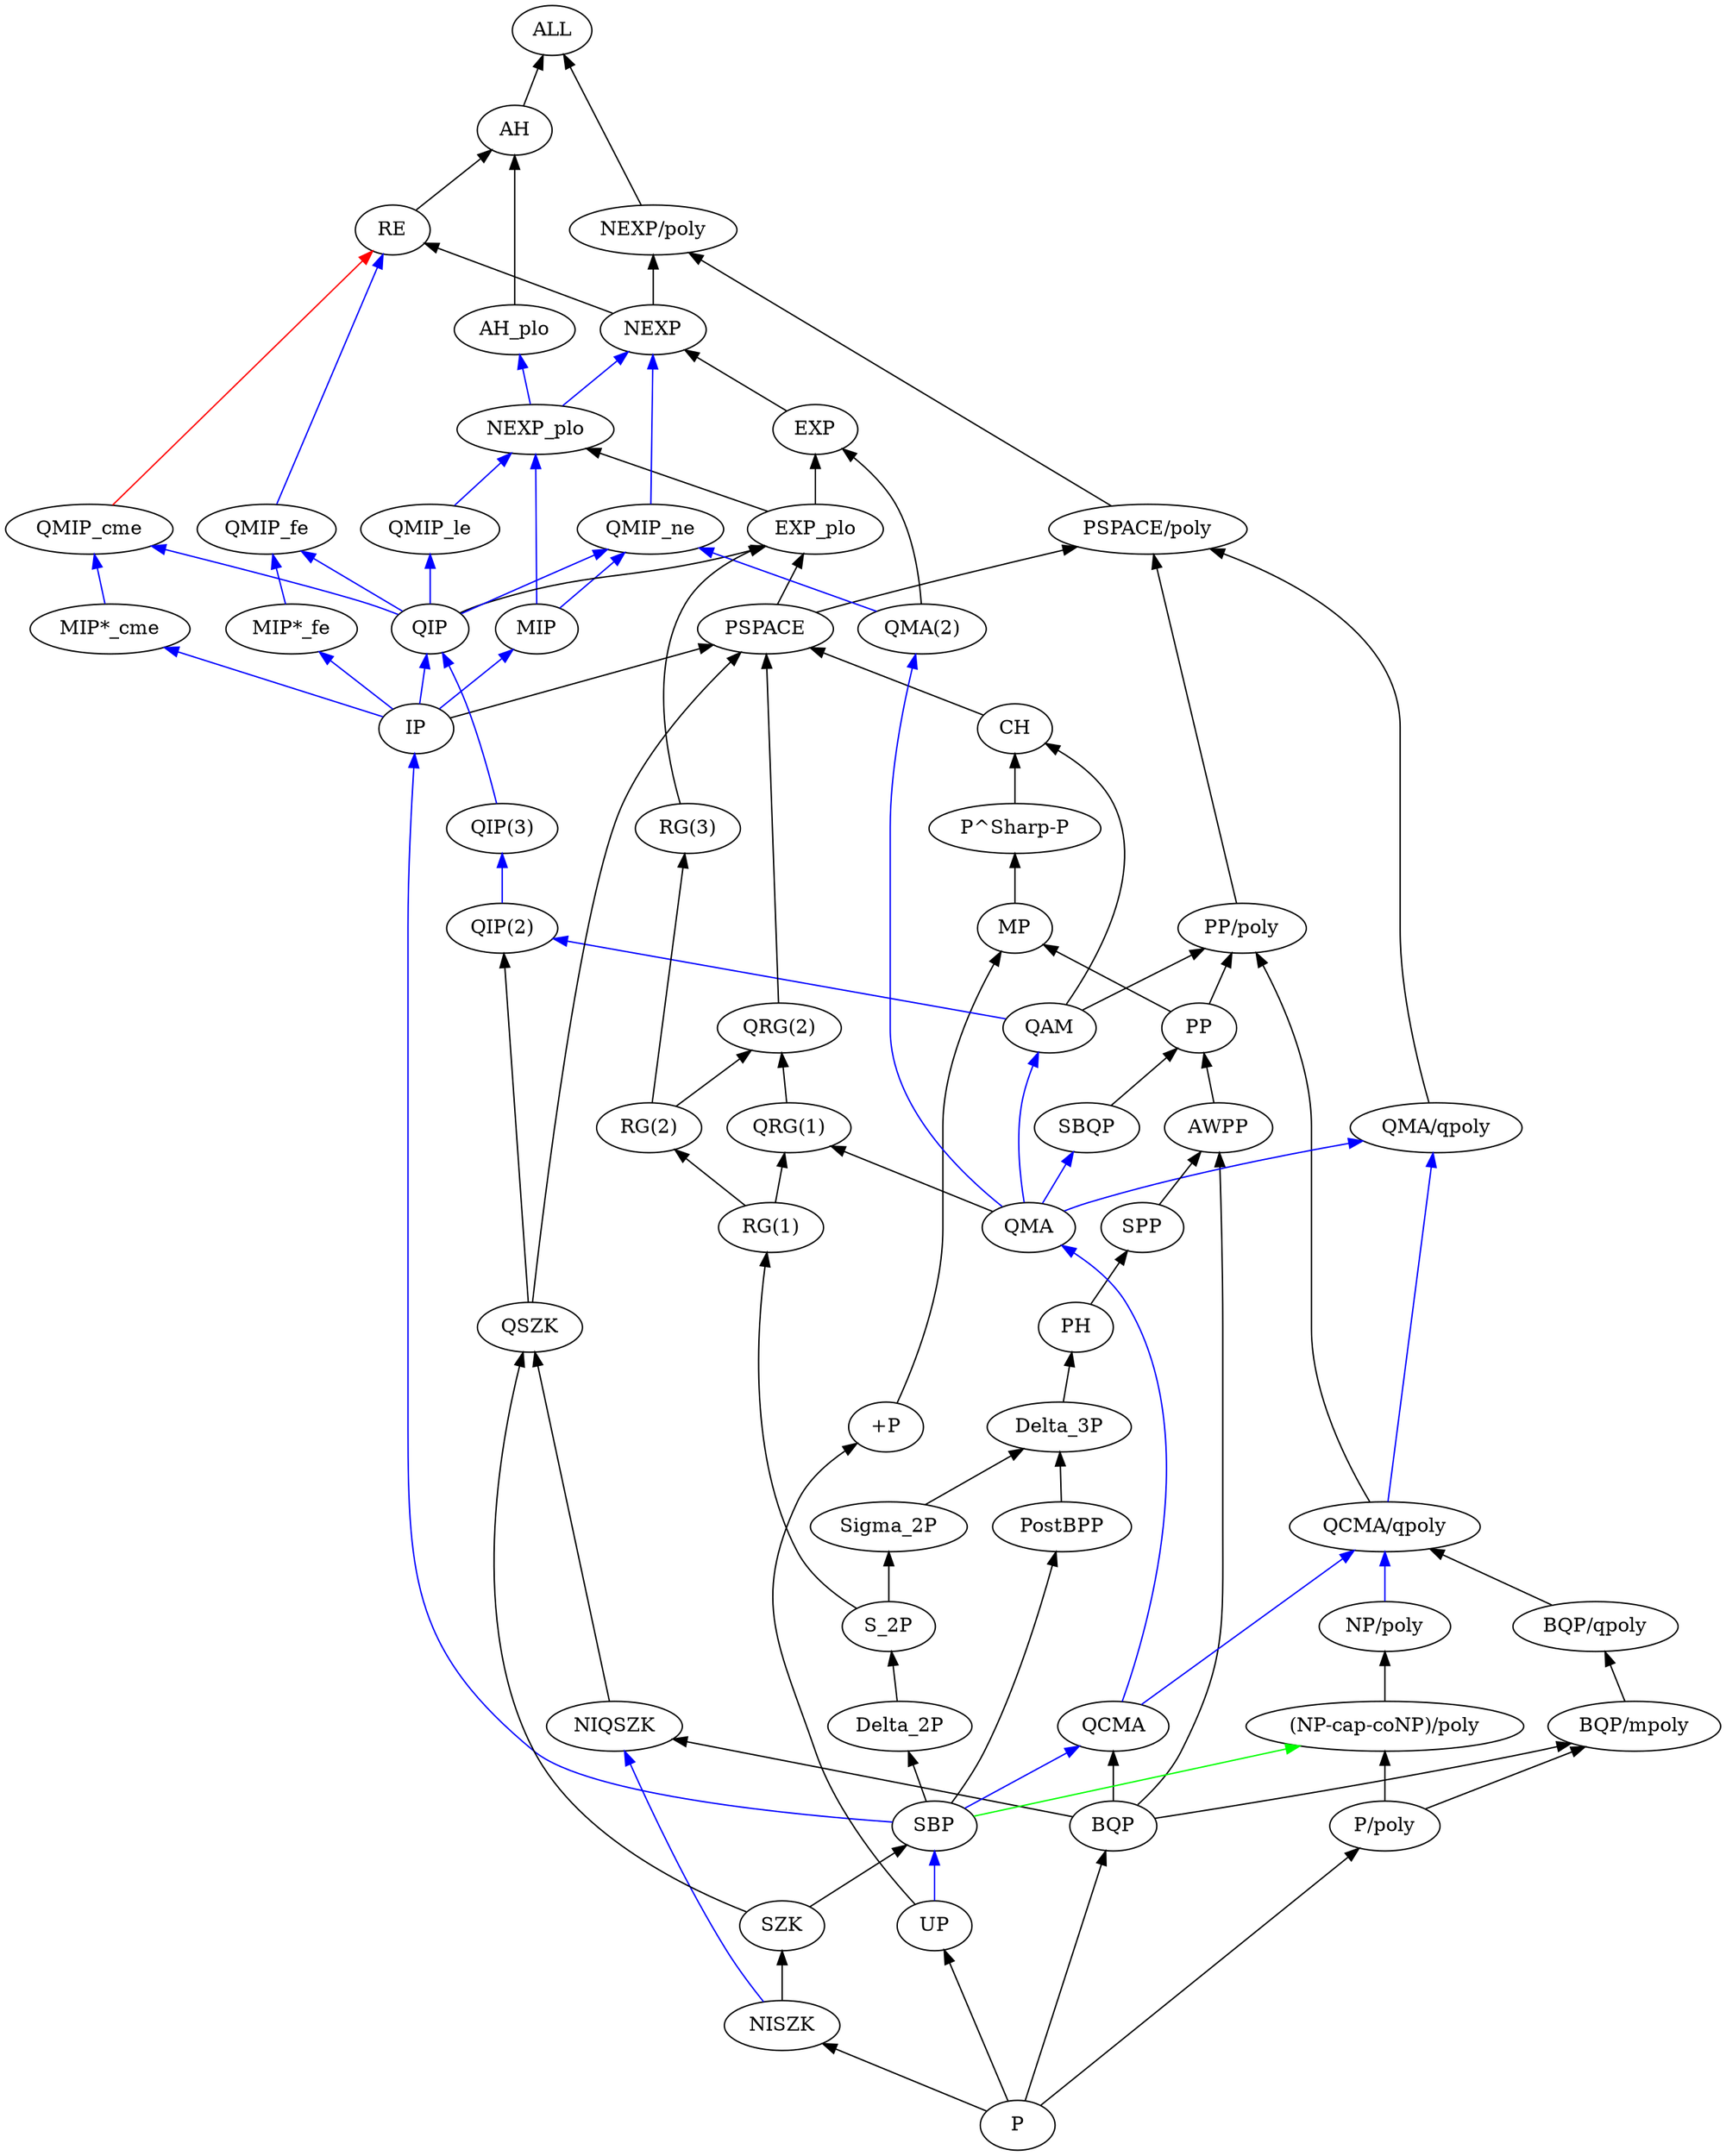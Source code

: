 digraph G {
    bgcolor=white;
    rankdir=BT;
    node [color=black,fontcolor=black];
    1 [label="(NP-cap-coNP)/poly"];
    2 [label="+P"];
    3 [label="AH"];
    4 [label="AH_plo"];
    5 [label="ALL"];
    6 [label="AWPP"];
    7 [label="BQP"];
    8 [label="BQP/mpoly"];
    9 [label="BQP/qpoly"];
    10 [label="CH"];
    11 [label="Delta_2P"];
    12 [label="Delta_3P"];
    13 [label="EXP"];
    14 [label="EXP_plo"];
    15 [label="IP"];
    16 [label="MIP"];
    17 [label="MIP*_cme"];
    18 [label="MIP*_fe"];
    19 [label="MP"];
    20 [label="NEXP"];
    21 [label="NEXP/poly"];
    22 [label="NEXP_plo"];
    23 [label="NIQSZK"];
    24 [label="NISZK"];
    25 [label="NP/poly"];
    26 [label="P"];
    27 [label="P/poly"];
    28 [label="PH"];
    29 [label="PP"];
    30 [label="PP/poly"];
    31 [label="PSPACE"];
    32 [label="PSPACE/poly"];
    33 [label="P^Sharp-P"];
    34 [label="PostBPP"];
    35 [label="QAM"];
    36 [label="QCMA"];
    37 [label="QCMA/qpoly"];
    38 [label="QIP"];
    39 [label="QIP(2)"];
    40 [label="QIP(3)"];
    41 [label="QMA"];
    42 [label="QMA(2)"];
    43 [label="QMA/qpoly"];
    44 [label="QMIP_cme"];
    45 [label="QMIP_fe"];
    46 [label="QMIP_le"];
    47 [label="QMIP_ne"];
    48 [label="QRG(1)"];
    49 [label="QRG(2)"];
    50 [label="QSZK"];
    51 [label="RE"];
    52 [label="RG(1)"];
    53 [label="RG(2)"];
    54 [label="RG(3)"];
    55 [label="SBP"];
    56 [label="SBQP"];
    57 [label="SPP"];
    58 [label="SZK"];
    59 [label="S_2P"];
    60 [label="Sigma_2P"];
    61 [label="UP"];
    60 -> 12 [color=black];
    13 -> 20 [color=black];
    16 -> 22 [color=blue];
    16 -> 47 [color=blue];
    14 -> 22 [color=black];
    14 -> 13 [color=black];
    52 -> 48 [color=black];
    52 -> 53 [color=black];
    46 -> 22 [color=blue];
    51 -> 3 [color=black];
    47 -> 20 [color=blue];
    38 -> 14 [color=black];
    38 -> 46 [color=blue];
    38 -> 44 [color=blue];
    38 -> 47 [color=blue];
    38 -> 45 [color=blue];
    53 -> 49 [color=black];
    53 -> 54 [color=black];
    45 -> 51 [color=blue];
    17 -> 44 [color=blue];
    42 -> 13 [color=black];
    42 -> 47 [color=blue];
    22 -> 20 [color=blue];
    22 -> 4 [color=blue];
    61 -> 2 [color=black];
    61 -> 55 [color=blue];
    7 -> 6 [color=black];
    7 -> 23 [color=black];
    7 -> 8 [color=black];
    7 -> 36 [color=black];
    56 -> 29 [color=black];
    50 -> 31 [color=black];
    50 -> 39 [color=black];
    29 -> 30 [color=black];
    29 -> 19 [color=black];
    57 -> 6 [color=black];
    35 -> 30 [color=black];
    35 -> 10 [color=black];
    35 -> 39 [color=blue];
    33 -> 10 [color=black];
    34 -> 12 [color=black];
    19 -> 33 [color=black];
    37 -> 30 [color=black];
    37 -> 43 [color=blue];
    48 -> 49 [color=black];
    36 -> 41 [color=blue];
    36 -> 37 [color=blue];
    44 -> 51 [color=red];
    28 -> 57 [color=black];
    25 -> 37 [color=blue];
    43 -> 32 [color=black];
    10 -> 31 [color=black];
    41 -> 48 [color=black];
    41 -> 56 [color=blue];
    41 -> 42 [color=blue];
    41 -> 35 [color=blue];
    41 -> 43 [color=blue];
    59 -> 52 [color=black];
    59 -> 60 [color=black];
    27 -> 8 [color=black];
    27 -> 1 [color=black];
    20 -> 51 [color=black];
    20 -> 21 [color=black];
    11 -> 59 [color=black];
    32 -> 21 [color=black];
    2 -> 19 [color=black];
    54 -> 14 [color=black];
    39 -> 40 [color=blue];
    21 -> 5 [color=black];
    24 -> 58 [color=black];
    24 -> 23 [color=blue];
    40 -> 38 [color=blue];
    4 -> 3 [color=black];
    26 -> 7 [color=black];
    26 -> 24 [color=black];
    26 -> 61 [color=black];
    26 -> 27 [color=black];
    31 -> 14 [color=black];
    31 -> 32 [color=black];
    30 -> 32 [color=black];
    15 -> 31 [color=black];
    15 -> 18 [color=blue];
    15 -> 17 [color=blue];
    15 -> 38 [color=blue];
    15 -> 16 [color=blue];
    49 -> 31 [color=black];
    58 -> 50 [color=black];
    58 -> 55 [color=black];
    1 -> 25 [color=black];
    12 -> 28 [color=black];
    23 -> 50 [color=black];
    18 -> 45 [color=blue];
    6 -> 29 [color=black];
    8 -> 9 [color=black];
    9 -> 37 [color=black];
    3 -> 5 [color=black];
    55 -> 11 [color=black];
    55 -> 34 [color=black];
    55 -> 15 [color=blue];
    55 -> 36 [color=blue];
    55 -> 1 [color=green];
}